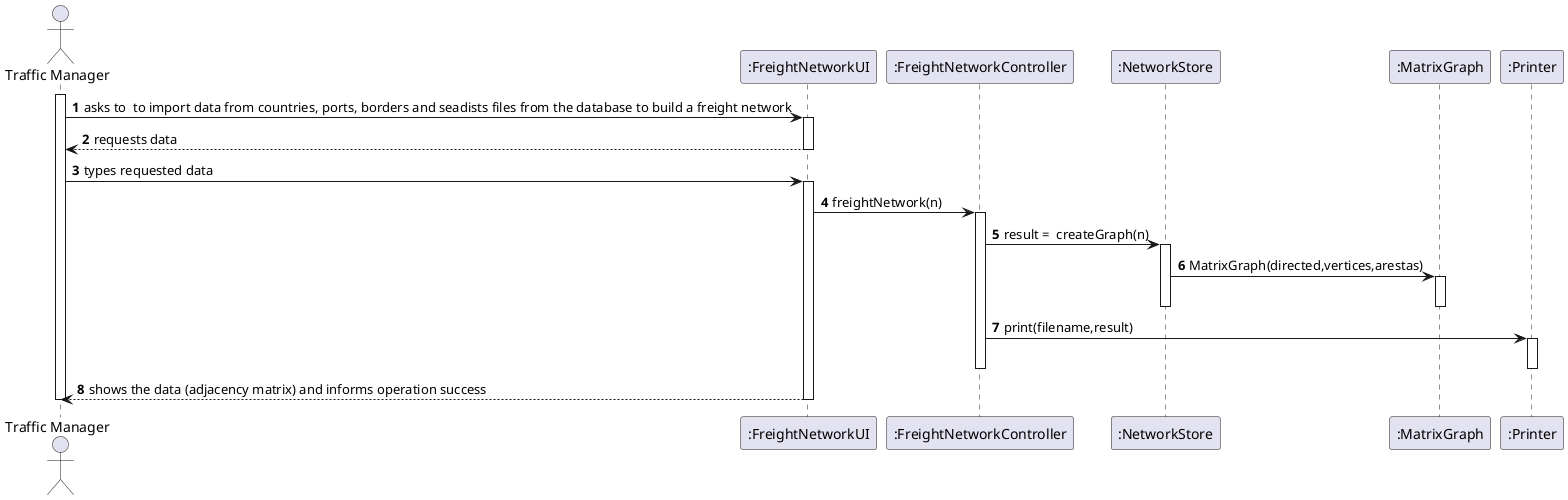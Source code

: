 @startuml
'https://plantuml.com/sequence-diagram

autonumber
actor "Traffic Manager" as TM
participant ":FreightNetworkUI" as FNUI
participant ":FreightNetworkController" as FNC
participant ":NetworkStore" AS NS
participant ":MatrixGraph" as MG
participant ":Printer" as P

activate TM
TM -> FNUI: asks to  to import data from countries, ports, borders and seadists files from the database to build a freight network
activate FNUI
FNUI --> TM: requests data
deactivate FNUI

TM -> FNUI: types requested data
activate FNUI
FNUI -> FNC : freightNetwork(n)
activate FNC
FNC -> NS : result =  createGraph(n)
activate NS
NS -> MG : MatrixGraph(directed,vertices,arestas)
activate MG
deactivate MG
deactivate NS
FNC -> P : print(filename,result)
activate P
deactivate P
deactivate FNC
FNUI --> TM: shows the data (adjacency matrix) and informs operation success
deactivate FNUI
deactivate TM

@enduml